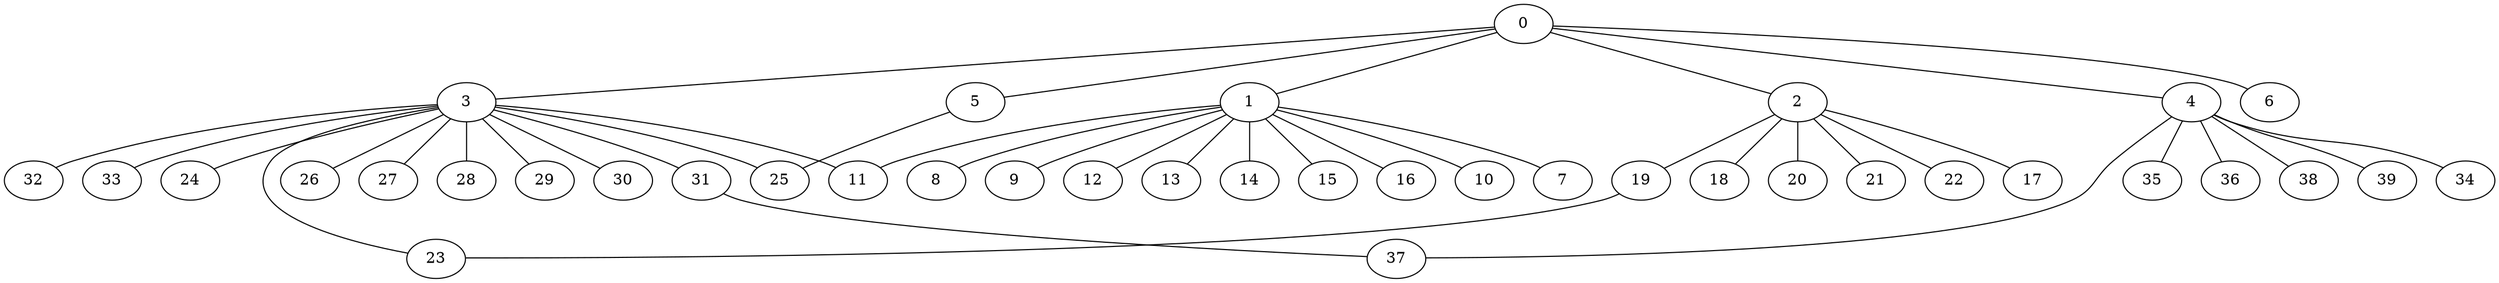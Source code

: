 
graph graphname {
    0 -- 1
0 -- 2
0 -- 3
0 -- 4
0 -- 5
0 -- 6
1 -- 7
1 -- 8
1 -- 9
1 -- 10
1 -- 11
1 -- 12
1 -- 13
1 -- 14
1 -- 15
1 -- 16
2 -- 17
2 -- 18
2 -- 19
2 -- 20
2 -- 21
2 -- 22
3 -- 32
3 -- 33
3 -- 23
3 -- 24
3 -- 25
3 -- 26
3 -- 27
3 -- 28
3 -- 29
3 -- 30
3 -- 31
3 -- 11
4 -- 34
4 -- 35
4 -- 36
4 -- 37
4 -- 38
4 -- 39
5 -- 25
19 -- 23
31 -- 37

}
